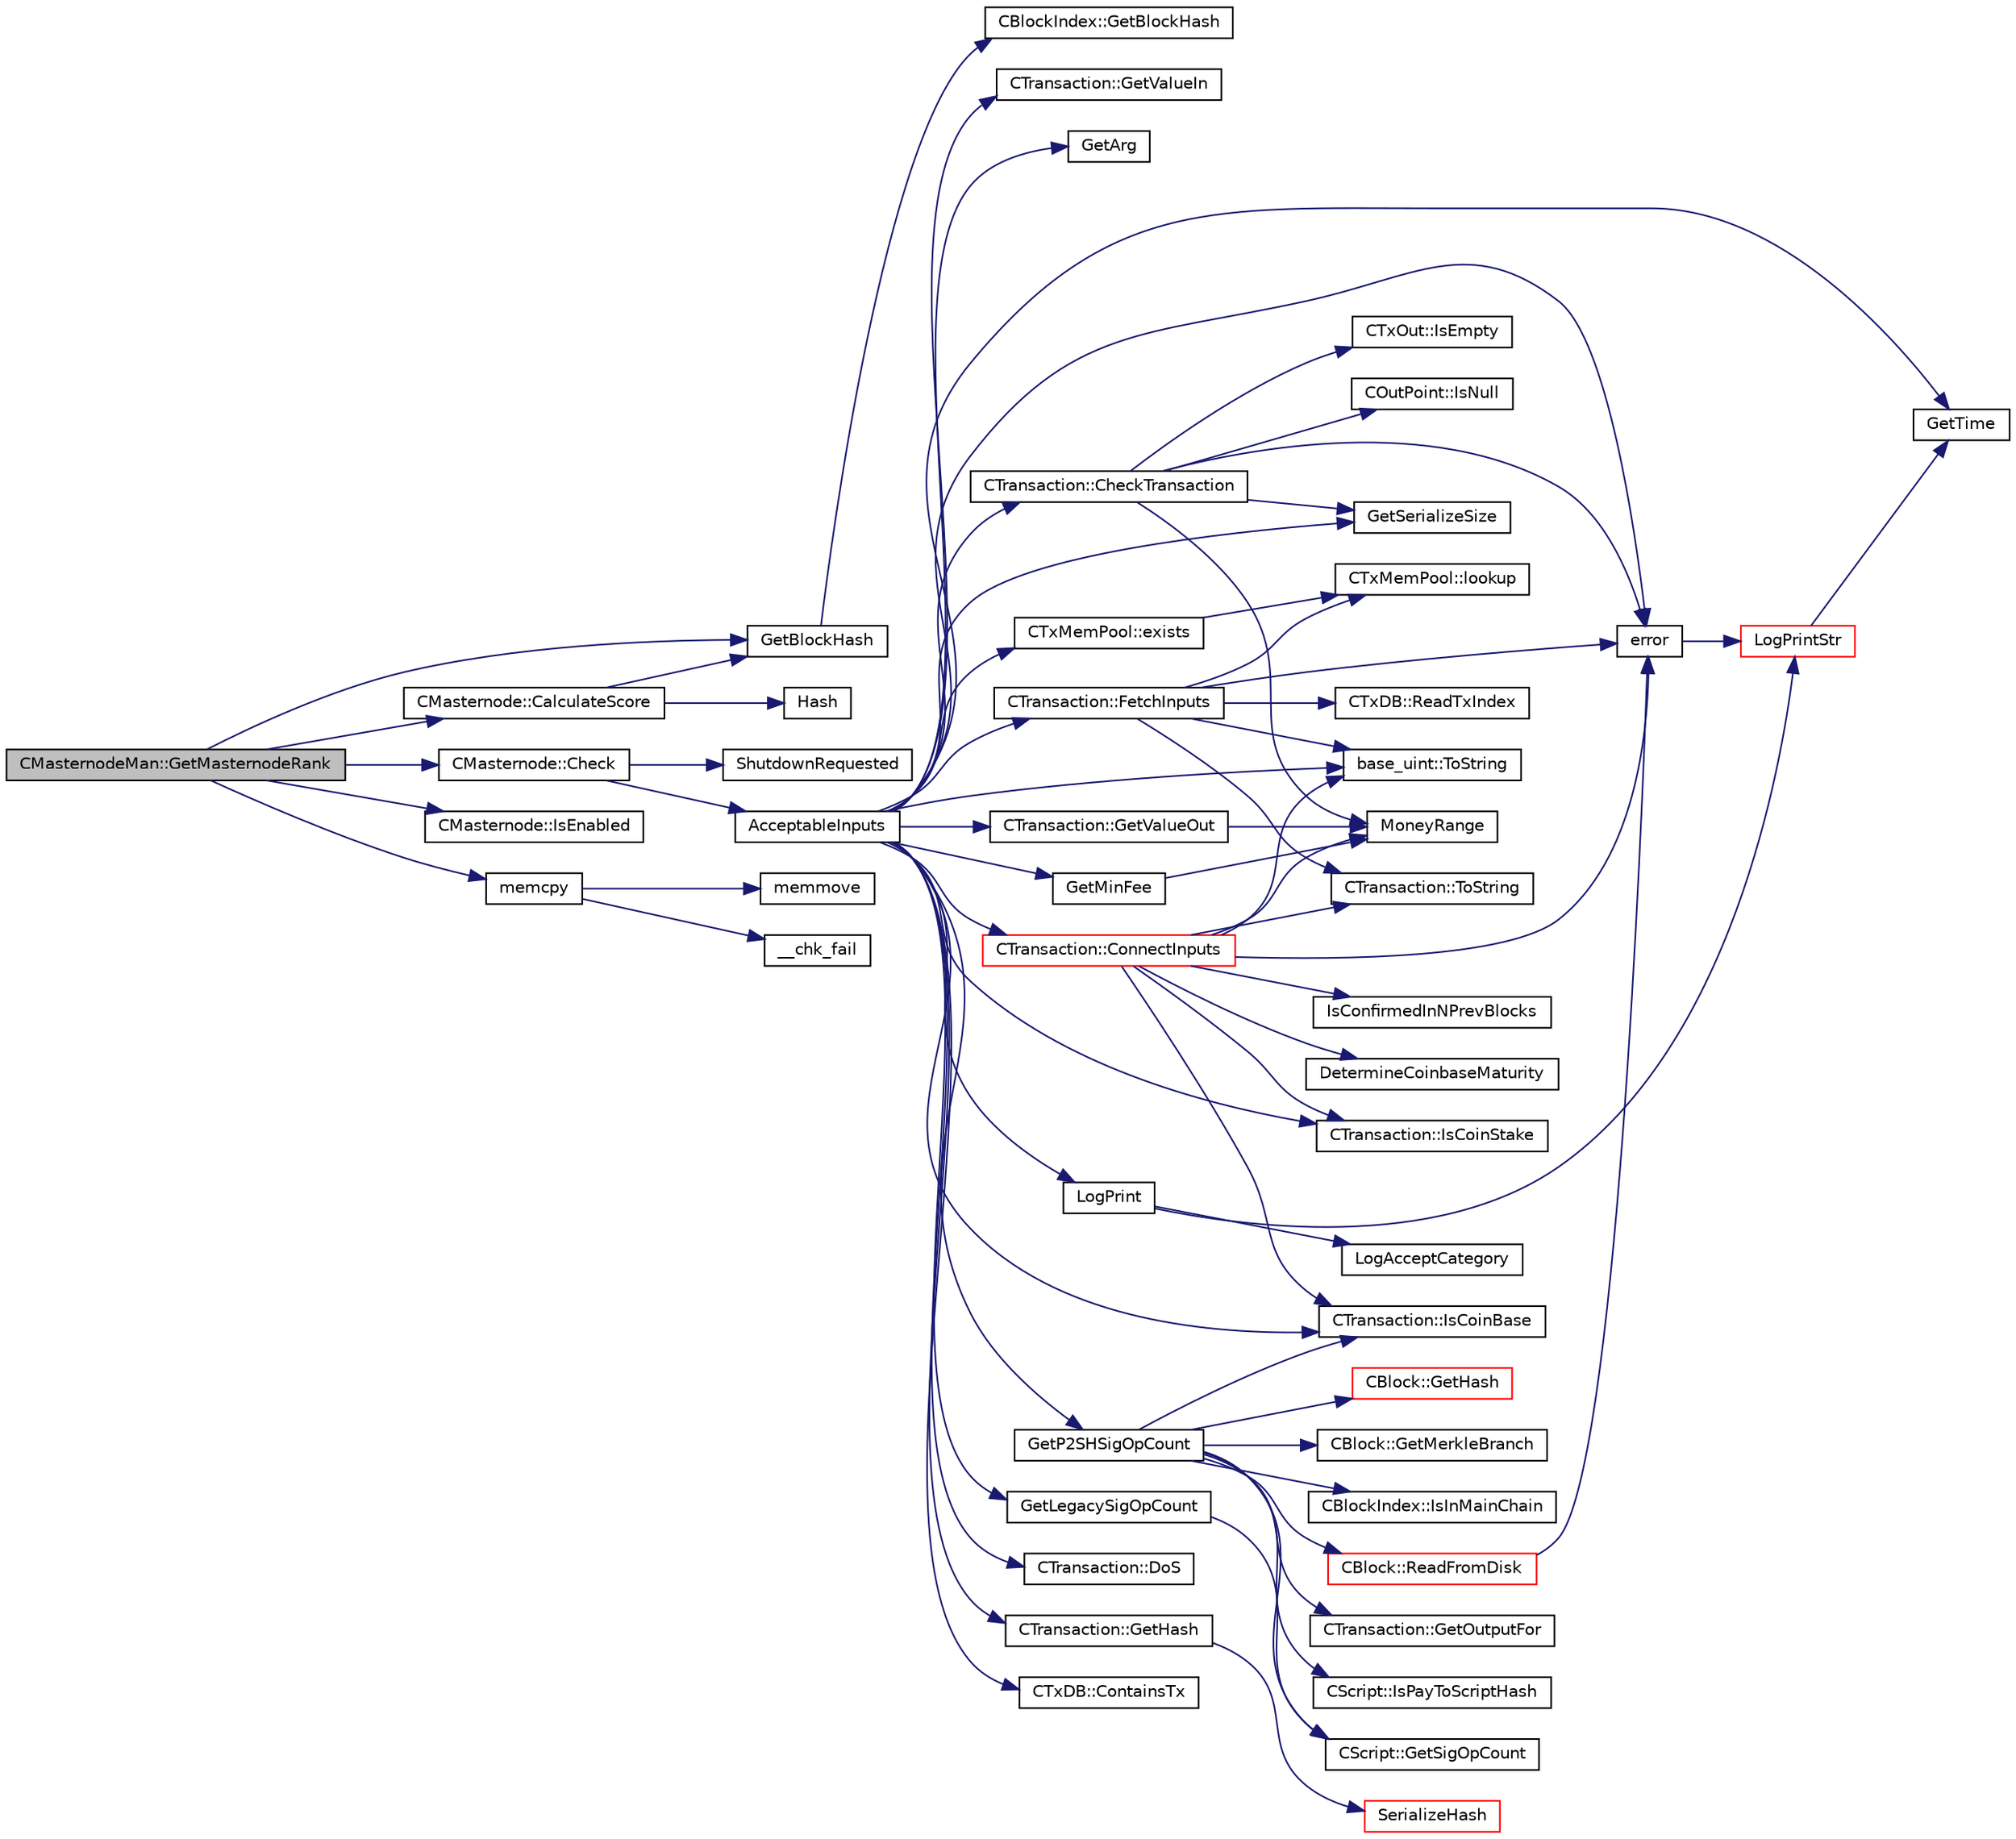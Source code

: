 digraph "CMasternodeMan::GetMasternodeRank"
{
  edge [fontname="Helvetica",fontsize="10",labelfontname="Helvetica",labelfontsize="10"];
  node [fontname="Helvetica",fontsize="10",shape=record];
  rankdir="LR";
  Node1603 [label="CMasternodeMan::GetMasternodeRank",height=0.2,width=0.4,color="black", fillcolor="grey75", style="filled", fontcolor="black"];
  Node1603 -> Node1604 [color="midnightblue",fontsize="10",style="solid",fontname="Helvetica"];
  Node1604 [label="GetBlockHash",height=0.2,width=0.4,color="black", fillcolor="white", style="filled",URL="$dc/da3/masternode_8cpp.html#a32f5cbabfc2bd53c2f2daedf122a83cb"];
  Node1604 -> Node1605 [color="midnightblue",fontsize="10",style="solid",fontname="Helvetica"];
  Node1605 [label="CBlockIndex::GetBlockHash",height=0.2,width=0.4,color="black", fillcolor="white", style="filled",URL="$d3/dbd/class_c_block_index.html#a98490a2788c65cdd6ae9002b004dd74c"];
  Node1603 -> Node1606 [color="midnightblue",fontsize="10",style="solid",fontname="Helvetica"];
  Node1606 [label="CMasternode::Check",height=0.2,width=0.4,color="black", fillcolor="white", style="filled",URL="$d6/dac/class_c_masternode.html#a6c5f883b797298678c1cf814faab09a5"];
  Node1606 -> Node1607 [color="midnightblue",fontsize="10",style="solid",fontname="Helvetica"];
  Node1607 [label="ShutdownRequested",height=0.2,width=0.4,color="black", fillcolor="white", style="filled",URL="$d0/dc9/init_8cpp.html#a6f201ca9fe6b594f1985c12b4482ea5a"];
  Node1606 -> Node1608 [color="midnightblue",fontsize="10",style="solid",fontname="Helvetica"];
  Node1608 [label="AcceptableInputs",height=0.2,width=0.4,color="black", fillcolor="white", style="filled",URL="$df/d0a/main_8cpp.html#a05dc3f6629734b6d3a233a00e0333aac"];
  Node1608 -> Node1609 [color="midnightblue",fontsize="10",style="solid",fontname="Helvetica"];
  Node1609 [label="CTransaction::CheckTransaction",height=0.2,width=0.4,color="black", fillcolor="white", style="filled",URL="$df/d43/class_c_transaction.html#a2104329681e2749baeeaaf47c0af482d"];
  Node1609 -> Node1610 [color="midnightblue",fontsize="10",style="solid",fontname="Helvetica"];
  Node1610 [label="error",height=0.2,width=0.4,color="black", fillcolor="white", style="filled",URL="$d8/d3c/util_8h.html#af8985880cf4ef26df0a5aa2ffcb76662"];
  Node1610 -> Node1611 [color="midnightblue",fontsize="10",style="solid",fontname="Helvetica"];
  Node1611 [label="LogPrintStr",height=0.2,width=0.4,color="red", fillcolor="white", style="filled",URL="$d8/d3c/util_8h.html#afd4c3002b2797c0560adddb6af3ca1da"];
  Node1611 -> Node1619 [color="midnightblue",fontsize="10",style="solid",fontname="Helvetica"];
  Node1619 [label="GetTime",height=0.2,width=0.4,color="black", fillcolor="white", style="filled",URL="$df/d2d/util_8cpp.html#a46fac5fba8ba905b5f9acb364f5d8c6f"];
  Node1609 -> Node1620 [color="midnightblue",fontsize="10",style="solid",fontname="Helvetica"];
  Node1620 [label="GetSerializeSize",height=0.2,width=0.4,color="black", fillcolor="white", style="filled",URL="$df/d9d/serialize_8h.html#a48239e478ae730373d1984fe304ca025"];
  Node1609 -> Node1621 [color="midnightblue",fontsize="10",style="solid",fontname="Helvetica"];
  Node1621 [label="CTxOut::IsEmpty",height=0.2,width=0.4,color="black", fillcolor="white", style="filled",URL="$d2/db7/class_c_tx_out.html#ae5eab8e2d01f678135b8891645db6b78"];
  Node1609 -> Node1622 [color="midnightblue",fontsize="10",style="solid",fontname="Helvetica"];
  Node1622 [label="MoneyRange",height=0.2,width=0.4,color="black", fillcolor="white", style="filled",URL="$dd/d2f/amount_8h.html#a12db56a9a1c931941f0943ecbb278aae"];
  Node1609 -> Node1623 [color="midnightblue",fontsize="10",style="solid",fontname="Helvetica"];
  Node1623 [label="COutPoint::IsNull",height=0.2,width=0.4,color="black", fillcolor="white", style="filled",URL="$d5/d05/class_c_out_point.html#ae1516581fa2234556761f04af3a207a6"];
  Node1608 -> Node1610 [color="midnightblue",fontsize="10",style="solid",fontname="Helvetica"];
  Node1608 -> Node1624 [color="midnightblue",fontsize="10",style="solid",fontname="Helvetica"];
  Node1624 [label="CTransaction::IsCoinBase",height=0.2,width=0.4,color="black", fillcolor="white", style="filled",URL="$df/d43/class_c_transaction.html#a96256e8ac1bf79ad9c057e48c41132dd"];
  Node1608 -> Node1625 [color="midnightblue",fontsize="10",style="solid",fontname="Helvetica"];
  Node1625 [label="CTransaction::DoS",height=0.2,width=0.4,color="black", fillcolor="white", style="filled",URL="$df/d43/class_c_transaction.html#ae5f57b4b90e5a179bb359bdf72fba753"];
  Node1608 -> Node1626 [color="midnightblue",fontsize="10",style="solid",fontname="Helvetica"];
  Node1626 [label="CTransaction::IsCoinStake",height=0.2,width=0.4,color="black", fillcolor="white", style="filled",URL="$df/d43/class_c_transaction.html#ace4278a41a296d40dcf5fb2b9cf007ec"];
  Node1608 -> Node1627 [color="midnightblue",fontsize="10",style="solid",fontname="Helvetica"];
  Node1627 [label="CTransaction::GetHash",height=0.2,width=0.4,color="black", fillcolor="white", style="filled",URL="$df/d43/class_c_transaction.html#a0b46d80e82ca324e82c2ce3fc1492bfa"];
  Node1627 -> Node1628 [color="midnightblue",fontsize="10",style="solid",fontname="Helvetica"];
  Node1628 [label="SerializeHash",height=0.2,width=0.4,color="red", fillcolor="white", style="filled",URL="$db/dfb/hash_8h.html#a6de694e43f17c62025c6883965b65e63"];
  Node1608 -> Node1630 [color="midnightblue",fontsize="10",style="solid",fontname="Helvetica"];
  Node1630 [label="CTxMemPool::exists",height=0.2,width=0.4,color="black", fillcolor="white", style="filled",URL="$db/d98/class_c_tx_mem_pool.html#a8b7a13b5289ab839d4460f41a7da9789"];
  Node1630 -> Node1631 [color="midnightblue",fontsize="10",style="solid",fontname="Helvetica"];
  Node1631 [label="CTxMemPool::lookup",height=0.2,width=0.4,color="black", fillcolor="white", style="filled",URL="$db/d98/class_c_tx_mem_pool.html#ad6d9966cdeb4b6586f7186e709b4e77e"];
  Node1608 -> Node1632 [color="midnightblue",fontsize="10",style="solid",fontname="Helvetica"];
  Node1632 [label="CTxDB::ContainsTx",height=0.2,width=0.4,color="black", fillcolor="white", style="filled",URL="$d9/d8d/class_c_tx_d_b.html#a09b87317101ed16b6ad99794279f4c2d"];
  Node1608 -> Node1633 [color="midnightblue",fontsize="10",style="solid",fontname="Helvetica"];
  Node1633 [label="CTransaction::FetchInputs",height=0.2,width=0.4,color="black", fillcolor="white", style="filled",URL="$df/d43/class_c_transaction.html#a5a4967303d3b588a120687f3ed1f4b0a",tooltip="Fetch from memory and/or disk. "];
  Node1633 -> Node1634 [color="midnightblue",fontsize="10",style="solid",fontname="Helvetica"];
  Node1634 [label="CTxDB::ReadTxIndex",height=0.2,width=0.4,color="black", fillcolor="white", style="filled",URL="$d9/d8d/class_c_tx_d_b.html#a8a138e5dcc3ef98991abaa16eaa8ddeb"];
  Node1633 -> Node1610 [color="midnightblue",fontsize="10",style="solid",fontname="Helvetica"];
  Node1633 -> Node1635 [color="midnightblue",fontsize="10",style="solid",fontname="Helvetica"];
  Node1635 [label="base_uint::ToString",height=0.2,width=0.4,color="black", fillcolor="white", style="filled",URL="$da/df7/classbase__uint.html#acccba4d9d51a0c36261718ca0cbb293b"];
  Node1633 -> Node1631 [color="midnightblue",fontsize="10",style="solid",fontname="Helvetica"];
  Node1633 -> Node1636 [color="midnightblue",fontsize="10",style="solid",fontname="Helvetica"];
  Node1636 [label="CTransaction::ToString",height=0.2,width=0.4,color="black", fillcolor="white", style="filled",URL="$df/d43/class_c_transaction.html#a80370923c3ac828de68919295d5d0659"];
  Node1608 -> Node1635 [color="midnightblue",fontsize="10",style="solid",fontname="Helvetica"];
  Node1608 -> Node1637 [color="midnightblue",fontsize="10",style="solid",fontname="Helvetica"];
  Node1637 [label="GetLegacySigOpCount",height=0.2,width=0.4,color="black", fillcolor="white", style="filled",URL="$df/d0a/main_8cpp.html#ad2eaf4f8542c12ea9ee1183609cc6d1a",tooltip="Count ECDSA signature operations the old-fashioned (pre-0.6) way. "];
  Node1637 -> Node1638 [color="midnightblue",fontsize="10",style="solid",fontname="Helvetica"];
  Node1638 [label="CScript::GetSigOpCount",height=0.2,width=0.4,color="black", fillcolor="white", style="filled",URL="$d9/d4b/class_c_script.html#a957f92ddf3efcd76b66e514c05f27dde"];
  Node1608 -> Node1639 [color="midnightblue",fontsize="10",style="solid",fontname="Helvetica"];
  Node1639 [label="GetP2SHSigOpCount",height=0.2,width=0.4,color="black", fillcolor="white", style="filled",URL="$df/d0a/main_8cpp.html#a519cfd439598a8bf64fe5503aa74cfcb",tooltip="Count ECDSA signature operations in pay-to-script-hash inputs. "];
  Node1639 -> Node1624 [color="midnightblue",fontsize="10",style="solid",fontname="Helvetica"];
  Node1639 -> Node1640 [color="midnightblue",fontsize="10",style="solid",fontname="Helvetica"];
  Node1640 [label="CTransaction::GetOutputFor",height=0.2,width=0.4,color="black", fillcolor="white", style="filled",URL="$df/d43/class_c_transaction.html#a6b7535cbc89183563196d24c3b1d53cd"];
  Node1639 -> Node1641 [color="midnightblue",fontsize="10",style="solid",fontname="Helvetica"];
  Node1641 [label="CScript::IsPayToScriptHash",height=0.2,width=0.4,color="black", fillcolor="white", style="filled",URL="$d9/d4b/class_c_script.html#a0c3729c606d318923dc06f95d85a0971"];
  Node1639 -> Node1638 [color="midnightblue",fontsize="10",style="solid",fontname="Helvetica"];
  Node1639 -> Node1642 [color="midnightblue",fontsize="10",style="solid",fontname="Helvetica"];
  Node1642 [label="CBlock::ReadFromDisk",height=0.2,width=0.4,color="red", fillcolor="white", style="filled",URL="$d3/d51/class_c_block.html#a77a1b1e9902e1e557d762f5a5f325cd8"];
  Node1642 -> Node1610 [color="midnightblue",fontsize="10",style="solid",fontname="Helvetica"];
  Node1639 -> Node1648 [color="midnightblue",fontsize="10",style="solid",fontname="Helvetica"];
  Node1648 [label="CBlock::GetHash",height=0.2,width=0.4,color="red", fillcolor="white", style="filled",URL="$d3/d51/class_c_block.html#a681acf1fa72ec2ed6c83ea5afc14e0f3"];
  Node1639 -> Node1651 [color="midnightblue",fontsize="10",style="solid",fontname="Helvetica"];
  Node1651 [label="CBlock::GetMerkleBranch",height=0.2,width=0.4,color="black", fillcolor="white", style="filled",URL="$d3/d51/class_c_block.html#a7a3b82a1d7c641b20f4546f90533bca8"];
  Node1639 -> Node1652 [color="midnightblue",fontsize="10",style="solid",fontname="Helvetica"];
  Node1652 [label="CBlockIndex::IsInMainChain",height=0.2,width=0.4,color="black", fillcolor="white", style="filled",URL="$d3/dbd/class_c_block_index.html#af4f055accf83016b226fd969e4de8fd7"];
  Node1608 -> Node1653 [color="midnightblue",fontsize="10",style="solid",fontname="Helvetica"];
  Node1653 [label="CTransaction::GetValueIn",height=0.2,width=0.4,color="black", fillcolor="white", style="filled",URL="$df/d43/class_c_transaction.html#a50051cce0d44bc4ea2018625101dc1b6",tooltip="Amount of ions coming in to this transaction Note that lightweight clients may not know anything besi..."];
  Node1608 -> Node1654 [color="midnightblue",fontsize="10",style="solid",fontname="Helvetica"];
  Node1654 [label="CTransaction::GetValueOut",height=0.2,width=0.4,color="black", fillcolor="white", style="filled",URL="$df/d43/class_c_transaction.html#a9ce7d94c68adb37627d82669b83a7c59",tooltip="Amount of ions spent by this transaction. "];
  Node1654 -> Node1622 [color="midnightblue",fontsize="10",style="solid",fontname="Helvetica"];
  Node1608 -> Node1620 [color="midnightblue",fontsize="10",style="solid",fontname="Helvetica"];
  Node1608 -> Node1655 [color="midnightblue",fontsize="10",style="solid",fontname="Helvetica"];
  Node1655 [label="GetMinFee",height=0.2,width=0.4,color="black", fillcolor="white", style="filled",URL="$df/d0a/main_8cpp.html#a95215e52b78d3270b416dc7b83a306fe"];
  Node1655 -> Node1622 [color="midnightblue",fontsize="10",style="solid",fontname="Helvetica"];
  Node1608 -> Node1619 [color="midnightblue",fontsize="10",style="solid",fontname="Helvetica"];
  Node1608 -> Node1656 [color="midnightblue",fontsize="10",style="solid",fontname="Helvetica"];
  Node1656 [label="GetArg",height=0.2,width=0.4,color="black", fillcolor="white", style="filled",URL="$df/d2d/util_8cpp.html#a24f685720bf40370e5bd2a192ad50cd8",tooltip="Return string argument or default value. "];
  Node1608 -> Node1657 [color="midnightblue",fontsize="10",style="solid",fontname="Helvetica"];
  Node1657 [label="LogPrint",height=0.2,width=0.4,color="black", fillcolor="white", style="filled",URL="$d8/d3c/util_8h.html#aab1f837a2366f424bdc996fdf6352171"];
  Node1657 -> Node1658 [color="midnightblue",fontsize="10",style="solid",fontname="Helvetica"];
  Node1658 [label="LogAcceptCategory",height=0.2,width=0.4,color="black", fillcolor="white", style="filled",URL="$d8/d3c/util_8h.html#a343d2a13efe00125f78d25dafb0a8d98"];
  Node1657 -> Node1611 [color="midnightblue",fontsize="10",style="solid",fontname="Helvetica"];
  Node1608 -> Node1659 [color="midnightblue",fontsize="10",style="solid",fontname="Helvetica"];
  Node1659 [label="CTransaction::ConnectInputs",height=0.2,width=0.4,color="red", fillcolor="white", style="filled",URL="$df/d43/class_c_transaction.html#aaab6c4ba493c918e29fd383043dcaae7",tooltip="Sanity check previous transactions, then, if all checks succeed, mark them as spent by this transacti..."];
  Node1659 -> Node1610 [color="midnightblue",fontsize="10",style="solid",fontname="Helvetica"];
  Node1659 -> Node1635 [color="midnightblue",fontsize="10",style="solid",fontname="Helvetica"];
  Node1659 -> Node1636 [color="midnightblue",fontsize="10",style="solid",fontname="Helvetica"];
  Node1659 -> Node1624 [color="midnightblue",fontsize="10",style="solid",fontname="Helvetica"];
  Node1659 -> Node1626 [color="midnightblue",fontsize="10",style="solid",fontname="Helvetica"];
  Node1659 -> Node1660 [color="midnightblue",fontsize="10",style="solid",fontname="Helvetica"];
  Node1660 [label="IsConfirmedInNPrevBlocks",height=0.2,width=0.4,color="black", fillcolor="white", style="filled",URL="$df/d0a/main_8cpp.html#a22e712bbf635a69ba8dd7ae004d2697b"];
  Node1659 -> Node1661 [color="midnightblue",fontsize="10",style="solid",fontname="Helvetica"];
  Node1661 [label="DetermineCoinbaseMaturity",height=0.2,width=0.4,color="black", fillcolor="white", style="filled",URL="$d1/d08/proofs_8cpp.html#a97478c8207cae73889a6b1fbbc3c67e3",tooltip="Determine Coinbase Maturity (generally not a good idea - done so to increase speed) ..."];
  Node1659 -> Node1622 [color="midnightblue",fontsize="10",style="solid",fontname="Helvetica"];
  Node1603 -> Node1724 [color="midnightblue",fontsize="10",style="solid",fontname="Helvetica"];
  Node1724 [label="CMasternode::IsEnabled",height=0.2,width=0.4,color="black", fillcolor="white", style="filled",URL="$d6/dac/class_c_masternode.html#a08782379f6ba10e9087b39f0cef19bce"];
  Node1603 -> Node1725 [color="midnightblue",fontsize="10",style="solid",fontname="Helvetica"];
  Node1725 [label="CMasternode::CalculateScore",height=0.2,width=0.4,color="black", fillcolor="white", style="filled",URL="$d6/dac/class_c_masternode.html#a5193b7bca7224b39c455ddd39f0846f3"];
  Node1725 -> Node1604 [color="midnightblue",fontsize="10",style="solid",fontname="Helvetica"];
  Node1725 -> Node1650 [color="midnightblue",fontsize="10",style="solid",fontname="Helvetica"];
  Node1650 [label="Hash",height=0.2,width=0.4,color="black", fillcolor="white", style="filled",URL="$db/dfb/hash_8h.html#ab3f6c437460137530d86e09c2c102e99"];
  Node1603 -> Node1676 [color="midnightblue",fontsize="10",style="solid",fontname="Helvetica"];
  Node1676 [label="memcpy",height=0.2,width=0.4,color="black", fillcolor="white", style="filled",URL="$d5/d9f/glibc__compat_8cpp.html#a0f46826ab0466591e136db24394923cf"];
  Node1676 -> Node1677 [color="midnightblue",fontsize="10",style="solid",fontname="Helvetica"];
  Node1677 [label="memmove",height=0.2,width=0.4,color="black", fillcolor="white", style="filled",URL="$d5/d9f/glibc__compat_8cpp.html#a9778d49e9029dd75bc53ecbbf9f5e9a1"];
  Node1676 -> Node1678 [color="midnightblue",fontsize="10",style="solid",fontname="Helvetica"];
  Node1678 [label="__chk_fail",height=0.2,width=0.4,color="black", fillcolor="white", style="filled",URL="$d5/d9f/glibc__compat_8cpp.html#a424ac71631da5ada2976630ff67051d1"];
}
